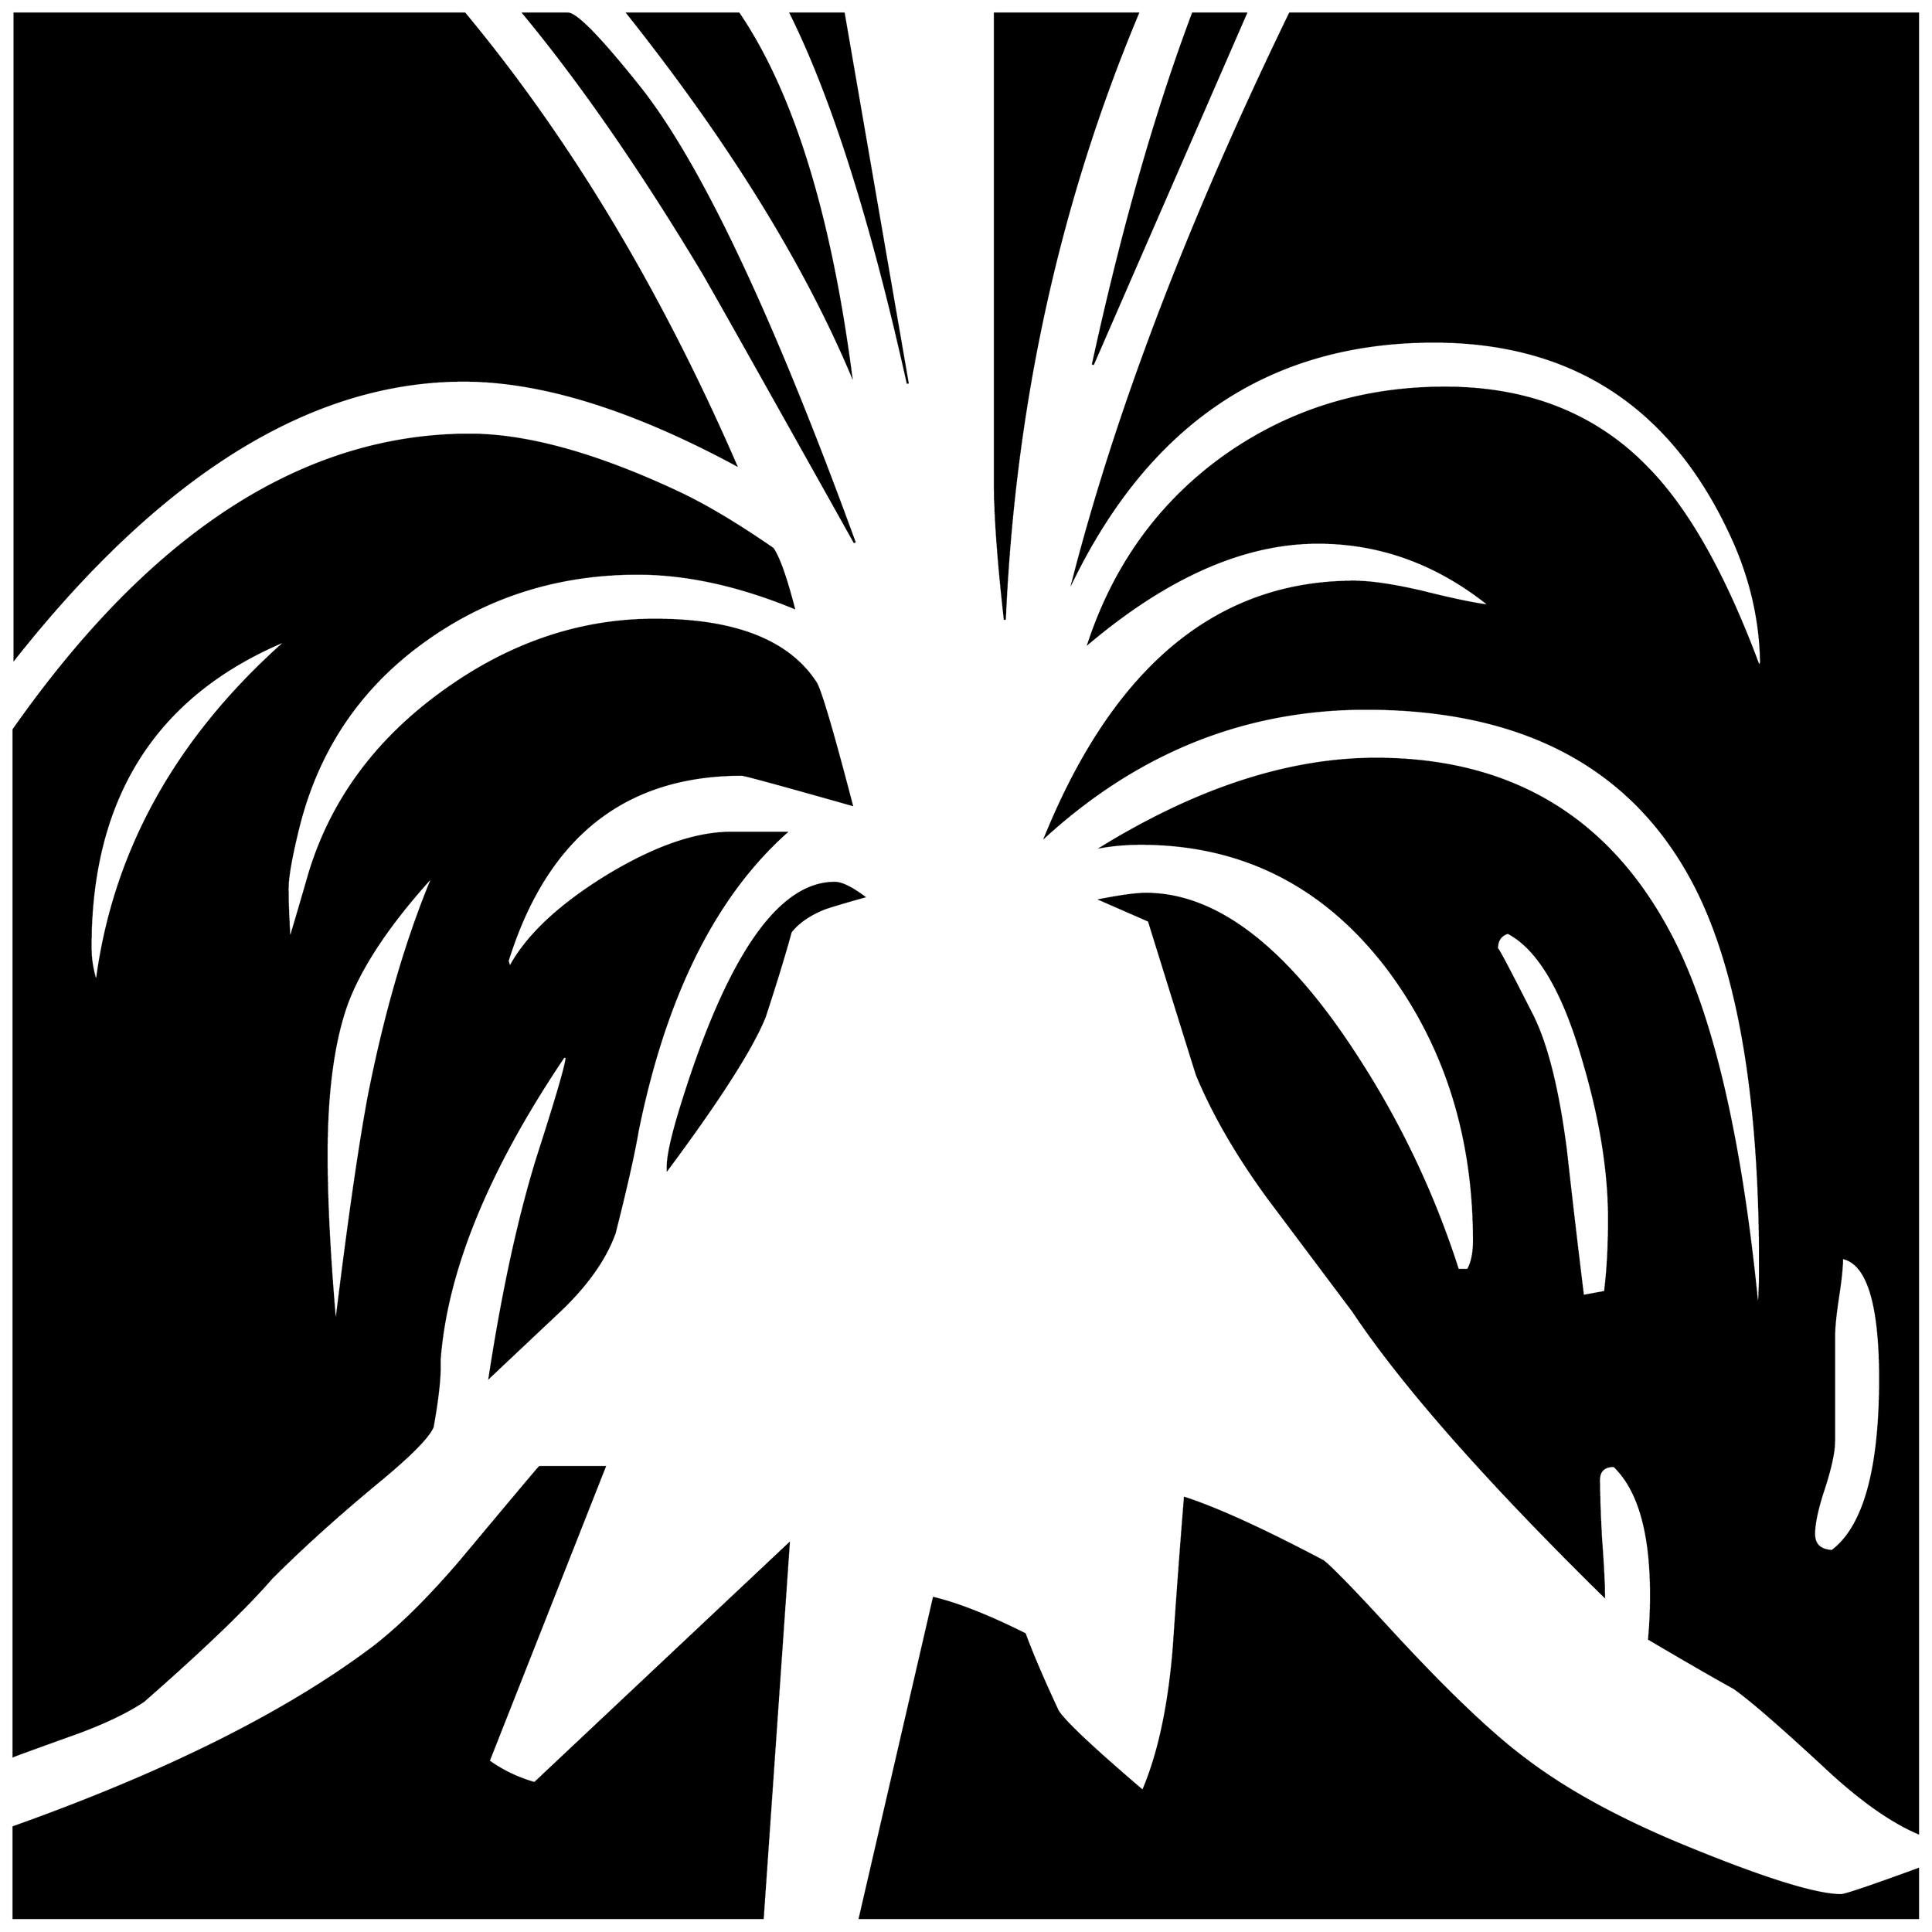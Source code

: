 


\begin{tikzpicture}[y=0.80pt, x=0.80pt, yscale=-1.0, xscale=1.0, inner sep=0pt, outer sep=0pt]
\begin{scope}[shift={(100.0,1704.0)},nonzero rule]
  \path[draw=.,fill=.,line width=1.600pt] (1314.0,-1532.0) --
    (1161.0,-1181.0) .. controls (1190.333,-1315.667) and
    (1223.667,-1432.667) .. (1261.0,-1532.0) -- (1314.0,-1532.0) --
    cycle(1206.0,-1532.0) .. controls (1126.667,-1342.667) and
    (1082.333,-1140.667) .. (1073.0,-926.0) .. controls
    (1066.333,-985.333) and (1063.0,-1031.333) .. (1063.0,-1064.0) --
    (1063.0,-1532.0) -- (1206.0,-1532.0) -- cycle(976.0,-1162.0)
    .. controls (940.0,-1324.0) and (901.0,-1447.333) ..
    (859.0,-1532.0) -- (912.0,-1532.0) -- (976.0,-1162.0) --
    cycle(1986.0,287.0) .. controls (1958.0,275.0) and
    (1926.333,252.333) .. (1891.0,219.0) .. controls (1847.0,178.333)
    and (1817.333,152.667) .. (1802.0,142.0) .. controls
    (1782.667,131.333) and (1754.333,115.0) .. (1717.0,93.0) ..
    controls (1718.333,79.0) and (1719.0,64.333) .. (1719.0,49.0) ..
    controls (1719.0,-13.667) and (1706.667,-56.667) .. (1682.0,-80.0)
    .. controls (1672.0,-80.0) and (1667.0,-75.333) ..
    (1667.0,-66.0) .. controls (1667.0,-52.0) and (1667.667,-32.667)
    .. (1669.0,-8.0) .. controls (1671.0,19.333) and (1672.0,38.667)
    .. (1672.0,50.0) .. controls (1554.0,-66.0) and
    (1470.333,-161.0) .. (1421.0,-235.0) .. controls
    (1421.0,-235.0) and (1393.0,-272.333) .. (1337.0,-347.0) ..
    controls (1305.667,-389.667) and (1281.667,-431.0) ..
    (1265.0,-471.0) .. controls (1254.333,-505.0) and
    (1238.333,-556.333) .. (1217.0,-625.0) -- (1169.0,-646.0) ..
    controls (1189.667,-650.0) and (1204.667,-652.0) ..
    (1214.0,-652.0) .. controls (1280.0,-652.0) and
    (1345.667,-604.667) .. (1411.0,-510.0) .. controls
    (1461.0,-437.333) and (1499.333,-359.333) .. (1526.0,-276.0) --
    (1536.0,-276.0) .. controls (1540.0,-283.333) and
    (1542.0,-293.0) .. (1542.0,-305.0) .. controls
    (1542.0,-409.667) and (1513.333,-500.333) .. (1456.0,-577.0) ..
    controls (1392.667,-660.333) and (1310.333,-702.0) ..
    (1209.0,-702.0) .. controls (1195.667,-702.0) and
    (1183.0,-701.0) .. (1171.0,-699.0) .. controls
    (1267.0,-757.667) and (1358.0,-787.0) .. (1444.0,-787.0) ..
    controls (1582.0,-787.0) and (1681.667,-725.333) ..
    (1743.0,-602.0) .. controls (1782.333,-522.667) and
    (1810.0,-400.0) .. (1826.0,-234.0) .. controls
    (1827.333,-246.0) and (1828.0,-261.333) .. (1828.0,-280.0) ..
    controls (1828.0,-452.0) and (1805.667,-580.0) ..
    (1761.0,-664.0) .. controls (1699.667,-779.333) and
    (1590.667,-837.0) .. (1434.0,-837.0) .. controls
    (1314.0,-837.0) and (1207.333,-794.667) .. (1114.0,-710.0) ..
    controls (1183.333,-879.333) and (1286.0,-964.0) ..
    (1422.0,-964.0) .. controls (1438.667,-964.0) and
    (1461.333,-960.667) .. (1490.0,-954.0) .. controls
    (1522.0,-946.0) and (1544.667,-941.333) .. (1558.0,-940.0) ..
    controls (1506.0,-982.0) and (1448.667,-1003.0) ..
    (1386.0,-1003.0) .. controls (1312.667,-1003.0) and
    (1236.333,-969.667) .. (1157.0,-903.0) .. controls
    (1183.0,-981.0) and (1228.0,-1043.0) .. (1292.0,-1089.0) ..
    controls (1356.667,-1135.0) and (1430.333,-1158.0) ..
    (1513.0,-1158.0) .. controls (1597.0,-1158.0) and
    (1665.0,-1130.667) .. (1717.0,-1076.0) .. controls
    (1757.0,-1034.667) and (1793.667,-969.0) .. (1827.0,-879.0) --
    (1829.0,-883.0) .. controls (1828.333,-924.333) and
    (1819.333,-964.667) .. (1802.0,-1004.0) .. controls
    (1742.667,-1137.333) and (1642.667,-1204.0) .. (1502.0,-1204.0) ..
    controls (1340.0,-1204.0) and (1220.0,-1125.333) ..
    (1142.0,-968.0) .. controls (1186.0,-1138.0) and
    (1258.0,-1326.0) .. (1358.0,-1532.0) -- (1986.0,-1532.0) --
    (1986.0,287.0) -- cycle(919.0,-1173.0) .. controls
    (871.0,-1285.667) and (796.667,-1405.333) .. (696.0,-1532.0) --
    (807.0,-1532.0) .. controls (860.333,-1453.333) and
    (897.667,-1333.667) .. (919.0,-1173.0) -- cycle(923.0,-1003.0)
    .. controls (829.0,-1171.0) and (778.0,-1261.667) ..
    (770.0,-1275.0) .. controls (708.667,-1377.0) and
    (649.333,-1462.667) .. (592.0,-1532.0) -- (636.0,-1532.0) ..
    controls (644.667,-1532.0) and (668.667,-1507.333) ..
    (708.0,-1458.0) .. controls (768.667,-1381.333) and
    (840.333,-1229.667) .. (923.0,-1003.0) -- cycle(804.0,-1081.0)
    .. controls (700.0,-1137.0) and (609.333,-1165.0) ..
    (532.0,-1165.0) .. controls (379.333,-1165.0) and
    (229.667,-1072.333) .. (83.0,-887.0) -- (83.0,-1532.0) --
    (533.0,-1532.0) .. controls (637.667,-1406.0) and
    (728.0,-1255.667) .. (804.0,-1081.0) -- cycle(932.0,-649.0) ..
    controls (910.667,-643.0) and (897.333,-639.0) .. (892.0,-637.0)
    .. controls (877.333,-631.0) and (866.333,-623.333) ..
    (859.0,-614.0) .. controls (853.0,-592.0) and (844.333,-563.667)
    .. (833.0,-529.0) .. controls (820.333,-497.667) and
    (788.0,-447.0) .. (736.0,-377.0) -- (736.0,-379.0) ..
    controls (736.0,-390.333) and (740.667,-411.0) .. (750.0,-441.0)
    .. controls (796.0,-589.0) and (847.0,-663.0) ..
    (903.0,-663.0) .. controls (909.667,-663.0) and (919.333,-658.333)
    .. (932.0,-649.0) -- cycle(1986.0,372.0) -- (928.0,372.0) --
    (1002.0,52.0) .. controls (1026.667,58.0) and (1057.0,70.0) ..
    (1093.0,88.0) .. controls (1100.333,108.0) and (1111.333,133.667)
    .. (1126.0,165.0) .. controls (1132.667,175.667) and
    (1161.0,202.333) .. (1211.0,245.0) .. controls (1227.0,207.667)
    and (1237.333,159.333) .. (1242.0,100.0) .. controls
    (1245.333,50.667) and (1249.0,1.333) .. (1253.0,-48.0) .. controls
    (1285.667,-37.333) and (1331.667,-16.333) .. (1391.0,15.0) ..
    controls (1399.0,21.0) and (1421.667,44.333) .. (1459.0,85.0) ..
    controls (1514.333,145.0) and (1559.0,187.667) .. (1593.0,213.0)
    .. controls (1635.0,245.0) and (1689.667,274.667) ..
    (1757.0,302.0) .. controls (1833.667,333.333) and (1884.333,349.0)
    .. (1909.0,349.0) .. controls (1913.0,349.0) and
    (1938.667,340.333) .. (1986.0,323.0) -- (1986.0,372.0) --
    cycle(920.0,-741.0) .. controls (849.333,-761.0) and
    (812.667,-771.0) .. (810.0,-771.0) .. controls (692.667,-771.0)
    and (614.667,-709.0) .. (576.0,-585.0) -- (578.0,-578.0) ..
    controls (594.667,-609.333) and (626.667,-639.667) .. (674.0,-669.0)
    .. controls (722.0,-698.333) and (763.667,-713.0) ..
    (799.0,-713.0) -- (854.0,-713.0) .. controls (782.667,-649.0)
    and (733.333,-549.667) .. (706.0,-415.0) .. controls
    (702.0,-391.667) and (694.333,-357.667) .. (683.0,-313.0) ..
    controls (673.667,-287.0) and (655.333,-261.0) .. (628.0,-235.0)
    .. controls (582.0,-191.667) and (558.667,-169.667) ..
    (558.0,-169.0) .. controls (571.333,-255.667) and (587.333,-329.0)
    .. (606.0,-389.0) .. controls (625.333,-449.0) and
    (635.0,-482.333) .. (635.0,-489.0) -- (632.0,-489.0) ..
    controls (556.0,-376.333) and (514.667,-275.333) .. (508.0,-186.0)
    .. controls (508.667,-170.667) and (506.333,-148.333) ..
    (501.0,-119.0) .. controls (496.333,-108.333) and (477.333,-89.333)
    .. (444.0,-62.0) .. controls (404.667,-29.333) and (370.0,2.0)
    .. (340.0,32.0) .. controls (314.0,62.0) and (271.333,103.0)
    .. (212.0,155.0) .. controls (196.0,165.667) and (174.667,176.0)
    .. (148.0,186.0) .. controls (105.333,201.333) and (83.333,209.333)
    .. (82.0,210.0) -- (82.0,-816.0) .. controls (220.0,-1012.667)
    and (372.0,-1111.0) .. (538.0,-1111.0) .. controls
    (594.667,-1111.0) and (663.667,-1092.0) .. (745.0,-1054.0) ..
    controls (772.333,-1041.333) and (804.333,-1022.333) ..
    (841.0,-997.0) .. controls (847.0,-988.333) and (854.0,-968.667)
    .. (862.0,-938.0) .. controls (806.667,-960.667) and
    (754.667,-972.0) .. (706.0,-972.0) .. controls (624.667,-972.0)
    and (552.333,-948.667) .. (489.0,-902.0) .. controls
    (425.667,-855.333) and (384.667,-793.0) .. (366.0,-715.0) ..
    controls (359.333,-687.667) and (356.0,-668.333) .. (356.0,-657.0)
    .. controls (356.0,-645.0) and (356.667,-627.667) ..
    (358.0,-605.0) .. controls (362.667,-620.333) and (369.333,-643.0)
    .. (378.0,-673.0) .. controls (400.0,-745.0) and
    (444.0,-805.0) .. (510.0,-853.0) .. controls (576.667,-901.667)
    and (647.667,-926.0) .. (723.0,-926.0) .. controls
    (803.0,-926.0) and (856.667,-905.0) .. (884.0,-863.0) ..
    controls (888.667,-855.667) and (900.667,-815.0) .. (920.0,-741.0)
    -- cycle(857.0,-2.0) -- (831.0,372.0) -- (82.0,372.0) --
    (82.0,281.0) .. controls (235.333,226.333) and (355.333,166.333) ..
    (442.0,101.0) .. controls (468.0,81.0) and (497.0,52.333) ..
    (529.0,15.0) .. controls (579.667,-45.667) and (606.0,-77.0) ..
    (608.0,-79.0) -- (673.0,-79.0) -- (557.0,215.0) .. controls
    (571.0,225.0) and (586.333,232.333) .. (603.0,237.0) --
    (857.0,-2.0) -- cycle(1948.0,-167.0) .. controls
    (1948.0,-243.0) and (1935.333,-283.333) .. (1910.0,-288.0) ..
    controls (1910.0,-279.333) and (1908.667,-266.333) ..
    (1906.0,-249.0) .. controls (1903.333,-231.667) and
    (1902.0,-218.333) .. (1902.0,-209.0) -- (1902.0,-105.0) ..
    controls (1902.0,-94.333) and (1898.667,-78.667) .. (1892.0,-58.0)
    .. controls (1885.333,-38.0) and (1882.0,-22.667) ..
    (1882.0,-12.0) .. controls (1882.0,-1.333) and (1888.0,4.333) ..
    (1900.0,5.0) .. controls (1932.0,-19.0) and (1948.0,-76.333)
    .. (1948.0,-167.0) -- cycle(1677.0,-327.0) .. controls
    (1677.0,-374.333) and (1668.667,-426.333) .. (1652.0,-483.0) ..
    controls (1632.0,-553.667) and (1606.667,-597.0) ..
    (1576.0,-613.0) .. controls (1568.667,-611.0) and
    (1565.0,-605.667) .. (1565.0,-597.0) .. controls
    (1565.0,-599.0) and (1576.333,-577.667) .. (1599.0,-533.0) ..
    controls (1614.333,-503.667) and (1626.0,-457.667) ..
    (1634.0,-395.0) .. controls (1639.333,-347.0) and
    (1645.0,-298.667) .. (1651.0,-250.0) -- (1673.0,-254.0) ..
    controls (1675.667,-275.333) and (1677.0,-299.667) ..
    (1677.0,-327.0) -- cycle(356.0,-906.0) .. controls
    (224.667,-852.0) and (159.0,-749.667) .. (159.0,-599.0) ..
    controls (159.0,-586.333) and (161.0,-574.333) .. (165.0,-563.0)
    .. controls (181.667,-694.333) and (245.333,-808.667) ..
    (356.0,-906.0) -- cycle(502.0,-671.0) .. controls
    (459.333,-624.333) and (430.667,-582.0) .. (416.0,-544.0) ..
    controls (402.0,-506.0) and (395.0,-455.0) .. (395.0,-391.0)
    .. controls (395.0,-344.333) and (398.0,-287.0) ..
    (404.0,-219.0) .. controls (416.667,-322.333) and (427.667,-399.0)
    .. (437.0,-449.0) .. controls (453.667,-533.667) and
    (475.333,-607.667) .. (502.0,-671.0) -- cycle;
\end{scope}

\end{tikzpicture}

